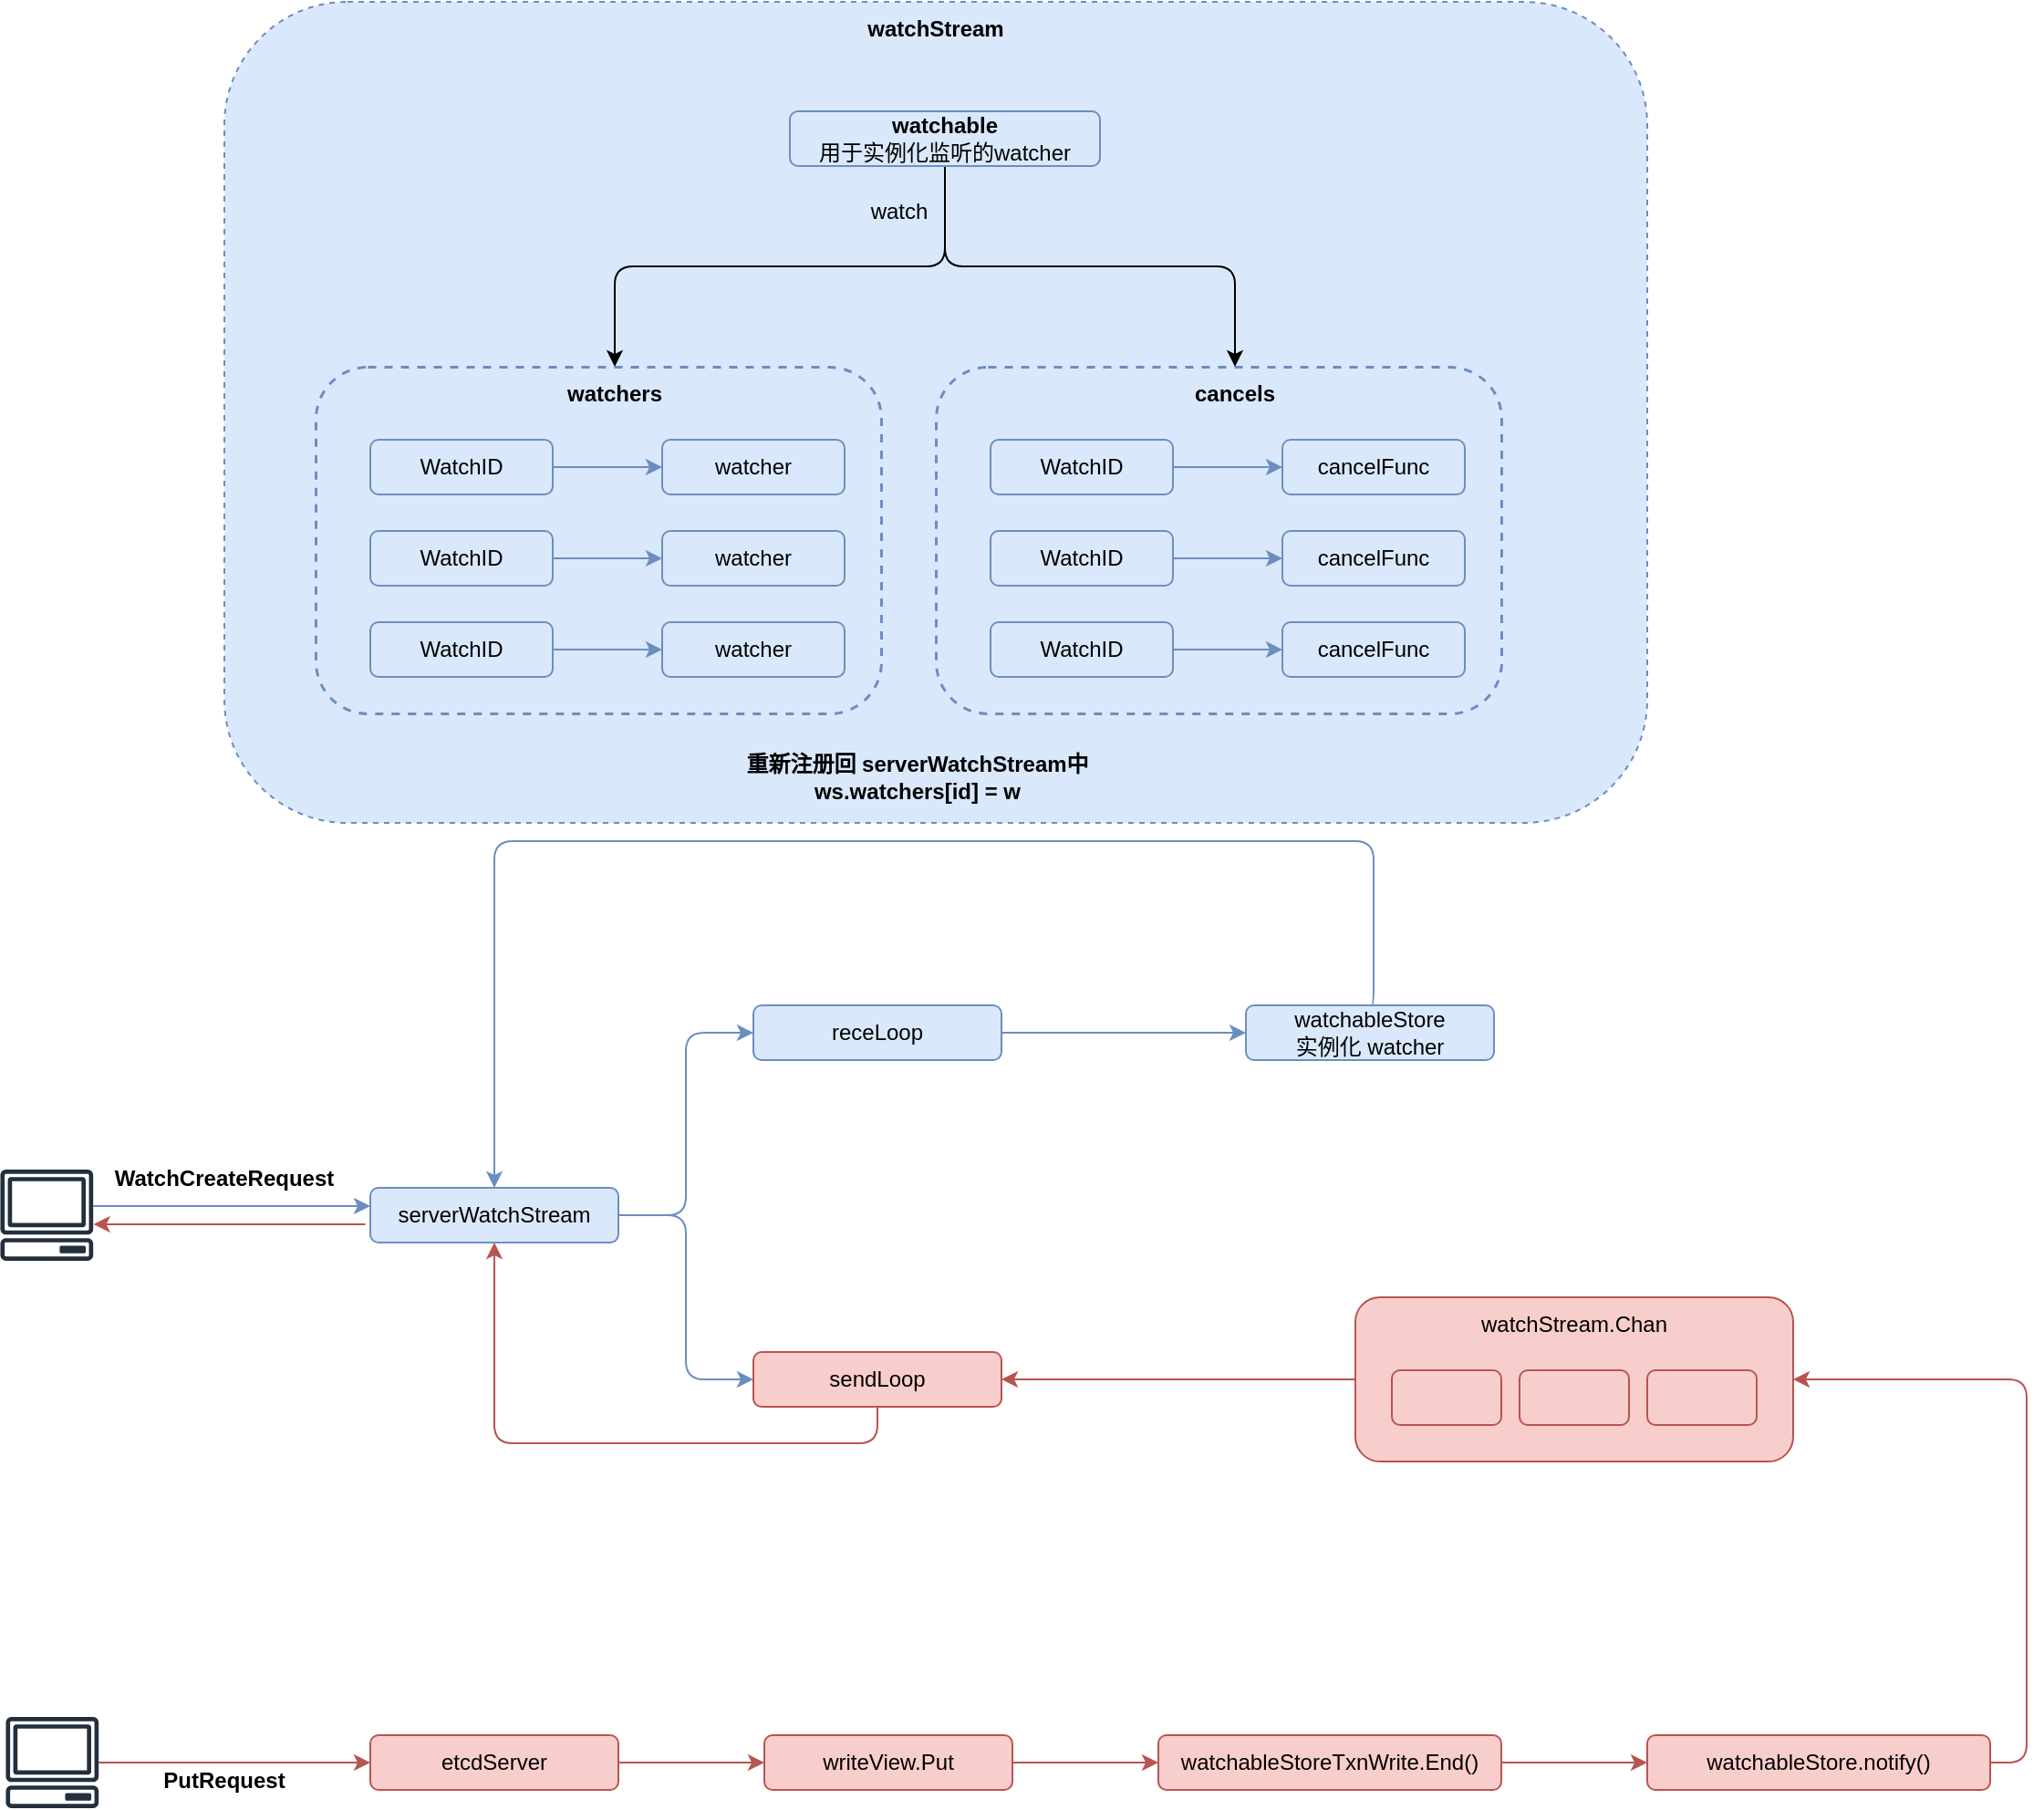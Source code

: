 <mxfile version="21.4.0" type="device" pages="2">
  <diagram name="workflow" id="_x6t2iaFLmaj9Py5WvJI">
    <mxGraphModel dx="2000" dy="2809" grid="1" gridSize="10" guides="1" tooltips="1" connect="1" arrows="1" fold="1" page="1" pageScale="1" pageWidth="827" pageHeight="1169" math="0" shadow="0">
      <root>
        <mxCell id="0" />
        <mxCell id="1" parent="0" />
        <mxCell id="fuDV4h4JpAAMsQMozMbq-1" value="" style="rounded=1;whiteSpace=wrap;html=1;dashed=1;fillColor=#dae8fc;strokeColor=#6c8ebf;" parent="1" vertex="1">
          <mxGeometry x="230" y="-400" width="780" height="450" as="geometry" />
        </mxCell>
        <mxCell id="HGdpsyOhPS8nqS7_SEC9-9" style="edgeStyle=orthogonalEdgeStyle;rounded=1;orthogonalLoop=1;jettySize=auto;html=1;exitX=1;exitY=0.5;exitDx=0;exitDy=0;entryX=0;entryY=0.5;entryDx=0;entryDy=0;fillColor=#dae8fc;strokeColor=#6c8ebf;" parent="1" source="HGdpsyOhPS8nqS7_SEC9-2" target="HGdpsyOhPS8nqS7_SEC9-3" edge="1">
          <mxGeometry relative="1" as="geometry" />
        </mxCell>
        <mxCell id="HGdpsyOhPS8nqS7_SEC9-11" style="edgeStyle=orthogonalEdgeStyle;rounded=1;orthogonalLoop=1;jettySize=auto;html=1;exitX=1;exitY=0.5;exitDx=0;exitDy=0;entryX=0;entryY=0.5;entryDx=0;entryDy=0;fillColor=#dae8fc;strokeColor=#6c8ebf;" parent="1" source="HGdpsyOhPS8nqS7_SEC9-2" target="HGdpsyOhPS8nqS7_SEC9-4" edge="1">
          <mxGeometry relative="1" as="geometry" />
        </mxCell>
        <mxCell id="HGdpsyOhPS8nqS7_SEC9-2" value="serverWatchStream" style="rounded=1;whiteSpace=wrap;html=1;fillColor=#dae8fc;strokeColor=#6c8ebf;" parent="1" vertex="1">
          <mxGeometry x="310" y="250" width="136" height="30" as="geometry" />
        </mxCell>
        <mxCell id="HGdpsyOhPS8nqS7_SEC9-14" value="" style="edgeStyle=orthogonalEdgeStyle;rounded=1;orthogonalLoop=1;jettySize=auto;html=1;fillColor=#dae8fc;strokeColor=#6c8ebf;" parent="1" source="HGdpsyOhPS8nqS7_SEC9-3" target="HGdpsyOhPS8nqS7_SEC9-12" edge="1">
          <mxGeometry relative="1" as="geometry" />
        </mxCell>
        <mxCell id="HGdpsyOhPS8nqS7_SEC9-3" value="receLoop" style="rounded=1;whiteSpace=wrap;html=1;fillColor=#dae8fc;strokeColor=#6c8ebf;" parent="1" vertex="1">
          <mxGeometry x="520" y="150" width="136" height="30" as="geometry" />
        </mxCell>
        <mxCell id="1C_-BHvgO8EUSz2QEUe_-20" style="edgeStyle=orthogonalEdgeStyle;rounded=1;orthogonalLoop=1;jettySize=auto;html=1;exitX=0.5;exitY=1;exitDx=0;exitDy=0;entryX=0.5;entryY=1;entryDx=0;entryDy=0;fillColor=#f8cecc;strokeColor=#b85450;" edge="1" parent="1" source="HGdpsyOhPS8nqS7_SEC9-4" target="HGdpsyOhPS8nqS7_SEC9-2">
          <mxGeometry relative="1" as="geometry" />
        </mxCell>
        <mxCell id="HGdpsyOhPS8nqS7_SEC9-4" value="sendLoop" style="rounded=1;whiteSpace=wrap;html=1;fillColor=#f8cecc;strokeColor=#b85450;" parent="1" vertex="1">
          <mxGeometry x="520" y="340" width="136" height="30" as="geometry" />
        </mxCell>
        <mxCell id="HGdpsyOhPS8nqS7_SEC9-7" value="" style="edgeStyle=orthogonalEdgeStyle;rounded=1;orthogonalLoop=1;jettySize=auto;html=1;fillColor=#dae8fc;strokeColor=#6c8ebf;" parent="1" source="HGdpsyOhPS8nqS7_SEC9-6" target="HGdpsyOhPS8nqS7_SEC9-2" edge="1">
          <mxGeometry relative="1" as="geometry">
            <Array as="points">
              <mxPoint x="220" y="260" />
              <mxPoint x="220" y="260" />
            </Array>
          </mxGeometry>
        </mxCell>
        <mxCell id="HGdpsyOhPS8nqS7_SEC9-6" value="" style="sketch=0;outlineConnect=0;fontColor=#232F3E;gradientColor=none;fillColor=#232F3D;strokeColor=none;dashed=0;verticalLabelPosition=bottom;verticalAlign=top;align=center;html=1;fontSize=12;fontStyle=0;aspect=fixed;pointerEvents=1;shape=mxgraph.aws4.client;rounded=1;" parent="1" vertex="1">
          <mxGeometry x="107" y="240" width="51.31" height="50" as="geometry" />
        </mxCell>
        <mxCell id="HGdpsyOhPS8nqS7_SEC9-8" value="WatchCreateRequest" style="text;html=1;strokeColor=none;fillColor=none;align=center;verticalAlign=middle;whiteSpace=wrap;rounded=0;fontStyle=1" parent="1" vertex="1">
          <mxGeometry x="200" y="230" width="60" height="30" as="geometry" />
        </mxCell>
        <mxCell id="HGdpsyOhPS8nqS7_SEC9-13" style="edgeStyle=orthogonalEdgeStyle;rounded=1;orthogonalLoop=1;jettySize=auto;html=1;exitX=0.5;exitY=0;exitDx=0;exitDy=0;fillColor=#dae8fc;strokeColor=#6c8ebf;" parent="1" source="HGdpsyOhPS8nqS7_SEC9-12" target="HGdpsyOhPS8nqS7_SEC9-2" edge="1">
          <mxGeometry relative="1" as="geometry">
            <Array as="points">
              <mxPoint x="860" y="150" />
              <mxPoint x="860" y="60" />
              <mxPoint x="378" y="60" />
            </Array>
          </mxGeometry>
        </mxCell>
        <mxCell id="HGdpsyOhPS8nqS7_SEC9-12" value="watchableStore&lt;br&gt;实例化 watcher" style="rounded=1;whiteSpace=wrap;html=1;fillColor=#dae8fc;strokeColor=#6c8ebf;" parent="1" vertex="1">
          <mxGeometry x="790" y="150" width="136" height="30" as="geometry" />
        </mxCell>
        <mxCell id="HGdpsyOhPS8nqS7_SEC9-16" value="重新注册回 serverWatchStream中&lt;br&gt;ws.watchers[id] = w" style="text;html=1;strokeColor=none;fillColor=none;align=center;verticalAlign=middle;whiteSpace=wrap;rounded=0;fontStyle=1" parent="1" vertex="1">
          <mxGeometry x="490" y="10" width="240" height="30" as="geometry" />
        </mxCell>
        <mxCell id="fuDV4h4JpAAMsQMozMbq-2" value="" style="rounded=1;whiteSpace=wrap;html=1;dashed=1;strokeWidth=1.5;fillColor=#dae8fc;strokeColor=#6c8ebf;" parent="1" vertex="1">
          <mxGeometry x="280" y="-200" width="310" height="190" as="geometry" />
        </mxCell>
        <mxCell id="fuDV4h4JpAAMsQMozMbq-3" value="watchStream" style="text;html=1;strokeColor=none;fillColor=none;align=center;verticalAlign=middle;whiteSpace=wrap;rounded=1;fontStyle=1" parent="1" vertex="1">
          <mxGeometry x="590" y="-400" width="60" height="30" as="geometry" />
        </mxCell>
        <mxCell id="fuDV4h4JpAAMsQMozMbq-4" style="edgeStyle=orthogonalEdgeStyle;rounded=1;orthogonalLoop=1;jettySize=auto;html=1;exitX=1;exitY=0.5;exitDx=0;exitDy=0;fillColor=#dae8fc;strokeColor=#6c8ebf;" parent="1" source="fuDV4h4JpAAMsQMozMbq-5" target="fuDV4h4JpAAMsQMozMbq-12" edge="1">
          <mxGeometry relative="1" as="geometry" />
        </mxCell>
        <mxCell id="fuDV4h4JpAAMsQMozMbq-5" value="WatchID" style="rounded=1;whiteSpace=wrap;html=1;fillColor=#dae8fc;strokeColor=#6c8ebf;" parent="1" vertex="1">
          <mxGeometry x="310" y="-60" width="100" height="30" as="geometry" />
        </mxCell>
        <mxCell id="fuDV4h4JpAAMsQMozMbq-6" style="edgeStyle=orthogonalEdgeStyle;rounded=1;orthogonalLoop=1;jettySize=auto;html=1;exitX=1;exitY=0.5;exitDx=0;exitDy=0;entryX=0;entryY=0.5;entryDx=0;entryDy=0;fillColor=#dae8fc;strokeColor=#6c8ebf;" parent="1" source="fuDV4h4JpAAMsQMozMbq-7" target="fuDV4h4JpAAMsQMozMbq-11" edge="1">
          <mxGeometry relative="1" as="geometry" />
        </mxCell>
        <mxCell id="fuDV4h4JpAAMsQMozMbq-7" value="WatchID" style="rounded=1;whiteSpace=wrap;html=1;fillColor=#dae8fc;strokeColor=#6c8ebf;" parent="1" vertex="1">
          <mxGeometry x="310" y="-110" width="100" height="30" as="geometry" />
        </mxCell>
        <mxCell id="fuDV4h4JpAAMsQMozMbq-8" style="edgeStyle=orthogonalEdgeStyle;rounded=1;orthogonalLoop=1;jettySize=auto;html=1;exitX=1;exitY=0.5;exitDx=0;exitDy=0;fillColor=#dae8fc;strokeColor=#6c8ebf;" parent="1" source="fuDV4h4JpAAMsQMozMbq-9" target="fuDV4h4JpAAMsQMozMbq-10" edge="1">
          <mxGeometry relative="1" as="geometry" />
        </mxCell>
        <mxCell id="fuDV4h4JpAAMsQMozMbq-9" value="WatchID" style="rounded=1;whiteSpace=wrap;html=1;fillColor=#dae8fc;strokeColor=#6c8ebf;" parent="1" vertex="1">
          <mxGeometry x="310" y="-160" width="100" height="30" as="geometry" />
        </mxCell>
        <mxCell id="fuDV4h4JpAAMsQMozMbq-10" value="watcher" style="rounded=1;whiteSpace=wrap;html=1;fillColor=#dae8fc;strokeColor=#6c8ebf;" parent="1" vertex="1">
          <mxGeometry x="470" y="-160" width="100" height="30" as="geometry" />
        </mxCell>
        <mxCell id="fuDV4h4JpAAMsQMozMbq-11" value="watcher" style="rounded=1;whiteSpace=wrap;html=1;fillColor=#dae8fc;strokeColor=#6c8ebf;" parent="1" vertex="1">
          <mxGeometry x="470" y="-110" width="100" height="30" as="geometry" />
        </mxCell>
        <mxCell id="fuDV4h4JpAAMsQMozMbq-12" value="watcher" style="rounded=1;whiteSpace=wrap;html=1;fillColor=#dae8fc;strokeColor=#6c8ebf;" parent="1" vertex="1">
          <mxGeometry x="470" y="-60" width="100" height="30" as="geometry" />
        </mxCell>
        <mxCell id="fuDV4h4JpAAMsQMozMbq-13" value="watchers" style="text;html=1;align=center;verticalAlign=middle;whiteSpace=wrap;rounded=1;fontStyle=1" parent="1" vertex="1">
          <mxGeometry x="414" y="-200" width="60" height="30" as="geometry" />
        </mxCell>
        <mxCell id="fuDV4h4JpAAMsQMozMbq-14" value="" style="rounded=1;whiteSpace=wrap;html=1;fillColor=#dae8fc;strokeColor=#6c8ebf;dashed=1;strokeWidth=1.5;" parent="1" vertex="1">
          <mxGeometry x="620" y="-200" width="310" height="190" as="geometry" />
        </mxCell>
        <mxCell id="fuDV4h4JpAAMsQMozMbq-15" style="edgeStyle=orthogonalEdgeStyle;rounded=1;orthogonalLoop=1;jettySize=auto;html=1;exitX=1;exitY=0.5;exitDx=0;exitDy=0;fillColor=#dae8fc;strokeColor=#6c8ebf;" parent="1" source="fuDV4h4JpAAMsQMozMbq-16" target="fuDV4h4JpAAMsQMozMbq-23" edge="1">
          <mxGeometry relative="1" as="geometry" />
        </mxCell>
        <mxCell id="fuDV4h4JpAAMsQMozMbq-16" value="WatchID" style="rounded=1;whiteSpace=wrap;html=1;fillColor=#dae8fc;strokeColor=#6c8ebf;" parent="1" vertex="1">
          <mxGeometry x="650" y="-60" width="100" height="30" as="geometry" />
        </mxCell>
        <mxCell id="fuDV4h4JpAAMsQMozMbq-17" style="edgeStyle=orthogonalEdgeStyle;rounded=1;orthogonalLoop=1;jettySize=auto;html=1;exitX=1;exitY=0.5;exitDx=0;exitDy=0;entryX=0;entryY=0.5;entryDx=0;entryDy=0;fillColor=#dae8fc;strokeColor=#6c8ebf;" parent="1" source="fuDV4h4JpAAMsQMozMbq-18" target="fuDV4h4JpAAMsQMozMbq-22" edge="1">
          <mxGeometry relative="1" as="geometry" />
        </mxCell>
        <mxCell id="fuDV4h4JpAAMsQMozMbq-18" value="WatchID" style="rounded=1;whiteSpace=wrap;html=1;fillColor=#dae8fc;strokeColor=#6c8ebf;" parent="1" vertex="1">
          <mxGeometry x="650" y="-110" width="100" height="30" as="geometry" />
        </mxCell>
        <mxCell id="fuDV4h4JpAAMsQMozMbq-19" style="edgeStyle=orthogonalEdgeStyle;rounded=1;orthogonalLoop=1;jettySize=auto;html=1;exitX=1;exitY=0.5;exitDx=0;exitDy=0;fillColor=#dae8fc;strokeColor=#6c8ebf;" parent="1" source="fuDV4h4JpAAMsQMozMbq-20" target="fuDV4h4JpAAMsQMozMbq-21" edge="1">
          <mxGeometry relative="1" as="geometry" />
        </mxCell>
        <mxCell id="fuDV4h4JpAAMsQMozMbq-20" value="WatchID" style="rounded=1;whiteSpace=wrap;html=1;fillColor=#dae8fc;strokeColor=#6c8ebf;" parent="1" vertex="1">
          <mxGeometry x="650" y="-160" width="100" height="30" as="geometry" />
        </mxCell>
        <mxCell id="fuDV4h4JpAAMsQMozMbq-21" value="cancelFunc" style="rounded=1;whiteSpace=wrap;html=1;fillColor=#dae8fc;strokeColor=#6c8ebf;" parent="1" vertex="1">
          <mxGeometry x="810" y="-160" width="100" height="30" as="geometry" />
        </mxCell>
        <mxCell id="fuDV4h4JpAAMsQMozMbq-22" value="cancelFunc" style="rounded=1;whiteSpace=wrap;html=1;fillColor=#dae8fc;strokeColor=#6c8ebf;" parent="1" vertex="1">
          <mxGeometry x="810" y="-110" width="100" height="30" as="geometry" />
        </mxCell>
        <mxCell id="fuDV4h4JpAAMsQMozMbq-23" value="cancelFunc" style="rounded=1;whiteSpace=wrap;html=1;fillColor=#dae8fc;strokeColor=#6c8ebf;" parent="1" vertex="1">
          <mxGeometry x="810" y="-60" width="100" height="30" as="geometry" />
        </mxCell>
        <mxCell id="fuDV4h4JpAAMsQMozMbq-24" value="cancels" style="text;html=1;align=center;verticalAlign=middle;whiteSpace=wrap;rounded=1;fontStyle=1" parent="1" vertex="1">
          <mxGeometry x="754" y="-200" width="60" height="30" as="geometry" />
        </mxCell>
        <mxCell id="fuDV4h4JpAAMsQMozMbq-25" value="" style="edgeStyle=orthogonalEdgeStyle;rounded=1;orthogonalLoop=1;jettySize=auto;html=1;exitX=0.5;exitY=1;exitDx=0;exitDy=0;" parent="1" source="fuDV4h4JpAAMsQMozMbq-27" target="fuDV4h4JpAAMsQMozMbq-13" edge="1">
          <mxGeometry relative="1" as="geometry" />
        </mxCell>
        <mxCell id="fuDV4h4JpAAMsQMozMbq-26" style="edgeStyle=orthogonalEdgeStyle;rounded=1;orthogonalLoop=1;jettySize=auto;html=1;exitX=0.5;exitY=1;exitDx=0;exitDy=0;entryX=0.5;entryY=0;entryDx=0;entryDy=0;" parent="1" source="fuDV4h4JpAAMsQMozMbq-27" target="fuDV4h4JpAAMsQMozMbq-24" edge="1">
          <mxGeometry relative="1" as="geometry" />
        </mxCell>
        <mxCell id="fuDV4h4JpAAMsQMozMbq-27" value="&lt;b&gt;watchable&lt;/b&gt;&lt;br&gt;用于实例化监听的watcher" style="rounded=1;whiteSpace=wrap;html=1;fillColor=#dae8fc;strokeColor=#6c8ebf;" parent="1" vertex="1">
          <mxGeometry x="540" y="-340" width="170" height="30" as="geometry" />
        </mxCell>
        <mxCell id="fuDV4h4JpAAMsQMozMbq-28" value="watch" style="text;html=1;strokeColor=none;fillColor=none;align=center;verticalAlign=middle;whiteSpace=wrap;rounded=0;" parent="1" vertex="1">
          <mxGeometry x="570" y="-300" width="60" height="30" as="geometry" />
        </mxCell>
        <mxCell id="1C_-BHvgO8EUSz2QEUe_-1" value="" style="edgeStyle=orthogonalEdgeStyle;rounded=1;orthogonalLoop=1;jettySize=auto;html=1;fillColor=#f8cecc;strokeColor=#b85450;" edge="1" source="1C_-BHvgO8EUSz2QEUe_-2" parent="1">
          <mxGeometry relative="1" as="geometry">
            <mxPoint x="310" y="565" as="targetPoint" />
          </mxGeometry>
        </mxCell>
        <mxCell id="1C_-BHvgO8EUSz2QEUe_-2" value="" style="sketch=0;outlineConnect=0;fontColor=#232F3E;gradientColor=none;fillColor=#232F3D;strokeColor=none;dashed=0;verticalLabelPosition=bottom;verticalAlign=top;align=center;html=1;fontSize=12;fontStyle=0;aspect=fixed;pointerEvents=1;shape=mxgraph.aws4.client;rounded=1;" vertex="1" parent="1">
          <mxGeometry x="110" y="540" width="51.31" height="50" as="geometry" />
        </mxCell>
        <mxCell id="1C_-BHvgO8EUSz2QEUe_-3" value="PutRequest" style="text;html=1;strokeColor=none;fillColor=none;align=center;verticalAlign=middle;whiteSpace=wrap;rounded=0;fontStyle=1" vertex="1" parent="1">
          <mxGeometry x="200" y="560" width="60" height="30" as="geometry" />
        </mxCell>
        <mxCell id="1C_-BHvgO8EUSz2QEUe_-6" value="" style="edgeStyle=orthogonalEdgeStyle;rounded=1;orthogonalLoop=1;jettySize=auto;html=1;fillColor=#f8cecc;strokeColor=#b85450;" edge="1" parent="1" source="1C_-BHvgO8EUSz2QEUe_-4" target="1C_-BHvgO8EUSz2QEUe_-5">
          <mxGeometry relative="1" as="geometry" />
        </mxCell>
        <mxCell id="1C_-BHvgO8EUSz2QEUe_-4" value="etcdServer" style="rounded=1;whiteSpace=wrap;html=1;fillColor=#f8cecc;strokeColor=#b85450;" vertex="1" parent="1">
          <mxGeometry x="310" y="550" width="136" height="30" as="geometry" />
        </mxCell>
        <mxCell id="1C_-BHvgO8EUSz2QEUe_-8" value="" style="edgeStyle=orthogonalEdgeStyle;rounded=1;orthogonalLoop=1;jettySize=auto;html=1;fillColor=#f8cecc;strokeColor=#b85450;" edge="1" parent="1" source="1C_-BHvgO8EUSz2QEUe_-5" target="1C_-BHvgO8EUSz2QEUe_-7">
          <mxGeometry relative="1" as="geometry" />
        </mxCell>
        <mxCell id="1C_-BHvgO8EUSz2QEUe_-5" value="writeView.Put" style="rounded=1;whiteSpace=wrap;html=1;fillColor=#f8cecc;strokeColor=#b85450;" vertex="1" parent="1">
          <mxGeometry x="526" y="550" width="136" height="30" as="geometry" />
        </mxCell>
        <mxCell id="1C_-BHvgO8EUSz2QEUe_-10" value="" style="edgeStyle=orthogonalEdgeStyle;rounded=1;orthogonalLoop=1;jettySize=auto;html=1;fillColor=#f8cecc;strokeColor=#b85450;" edge="1" parent="1" source="1C_-BHvgO8EUSz2QEUe_-7" target="1C_-BHvgO8EUSz2QEUe_-9">
          <mxGeometry relative="1" as="geometry" />
        </mxCell>
        <mxCell id="1C_-BHvgO8EUSz2QEUe_-7" value="watchableStoreTxnWrite.End()" style="rounded=1;whiteSpace=wrap;html=1;fillColor=#f8cecc;strokeColor=#b85450;" vertex="1" parent="1">
          <mxGeometry x="742" y="550" width="188" height="30" as="geometry" />
        </mxCell>
        <mxCell id="1C_-BHvgO8EUSz2QEUe_-15" style="edgeStyle=orthogonalEdgeStyle;rounded=1;orthogonalLoop=1;jettySize=auto;html=1;exitX=1;exitY=0.5;exitDx=0;exitDy=0;entryX=1;entryY=0.5;entryDx=0;entryDy=0;fillColor=#f8cecc;strokeColor=#b85450;" edge="1" parent="1" source="1C_-BHvgO8EUSz2QEUe_-9" target="1C_-BHvgO8EUSz2QEUe_-11">
          <mxGeometry relative="1" as="geometry" />
        </mxCell>
        <mxCell id="1C_-BHvgO8EUSz2QEUe_-9" value="watchableStore.notify()" style="rounded=1;whiteSpace=wrap;html=1;fillColor=#f8cecc;strokeColor=#b85450;" vertex="1" parent="1">
          <mxGeometry x="1010" y="550" width="188" height="30" as="geometry" />
        </mxCell>
        <mxCell id="1C_-BHvgO8EUSz2QEUe_-19" style="edgeStyle=orthogonalEdgeStyle;rounded=1;orthogonalLoop=1;jettySize=auto;html=1;exitX=0;exitY=0.5;exitDx=0;exitDy=0;entryX=1;entryY=0.5;entryDx=0;entryDy=0;fillColor=#f8cecc;strokeColor=#b85450;" edge="1" parent="1" source="1C_-BHvgO8EUSz2QEUe_-11" target="HGdpsyOhPS8nqS7_SEC9-4">
          <mxGeometry relative="1" as="geometry" />
        </mxCell>
        <mxCell id="1C_-BHvgO8EUSz2QEUe_-11" value="" style="rounded=1;whiteSpace=wrap;html=1;fillColor=#f8cecc;strokeColor=#b85450;" vertex="1" parent="1">
          <mxGeometry x="850" y="310" width="240" height="90" as="geometry" />
        </mxCell>
        <mxCell id="1C_-BHvgO8EUSz2QEUe_-13" value="" style="rounded=1;whiteSpace=wrap;html=1;fillColor=#f8cecc;strokeColor=#b85450;" vertex="1" parent="1">
          <mxGeometry x="870" y="350" width="60" height="30" as="geometry" />
        </mxCell>
        <mxCell id="1C_-BHvgO8EUSz2QEUe_-16" value="watchStream.Chan" style="text;html=1;align=center;verticalAlign=middle;whiteSpace=wrap;rounded=0;" vertex="1" parent="1">
          <mxGeometry x="940" y="310" width="60" height="30" as="geometry" />
        </mxCell>
        <mxCell id="1C_-BHvgO8EUSz2QEUe_-17" value="" style="rounded=1;whiteSpace=wrap;html=1;fillColor=#f8cecc;strokeColor=#b85450;" vertex="1" parent="1">
          <mxGeometry x="940" y="350" width="60" height="30" as="geometry" />
        </mxCell>
        <mxCell id="1C_-BHvgO8EUSz2QEUe_-18" value="" style="rounded=1;whiteSpace=wrap;html=1;fillColor=#f8cecc;strokeColor=#b85450;" vertex="1" parent="1">
          <mxGeometry x="1010" y="350" width="60" height="30" as="geometry" />
        </mxCell>
        <mxCell id="1C_-BHvgO8EUSz2QEUe_-21" value="" style="edgeStyle=orthogonalEdgeStyle;rounded=1;orthogonalLoop=1;jettySize=auto;html=1;fillColor=#f8cecc;strokeColor=#b85450;" edge="1" parent="1">
          <mxGeometry relative="1" as="geometry">
            <mxPoint x="307.31" y="270" as="sourcePoint" />
            <mxPoint x="158.31" y="270" as="targetPoint" />
          </mxGeometry>
        </mxCell>
      </root>
    </mxGraphModel>
  </diagram>
  <diagram id="pir0-uMikblLaSNT0YXe" name="exception">
    <mxGraphModel dx="2389" dy="917" grid="1" gridSize="10" guides="1" tooltips="1" connect="1" arrows="1" fold="1" page="1" pageScale="1" pageWidth="827" pageHeight="1169" math="0" shadow="0">
      <root>
        <mxCell id="0" />
        <mxCell id="1" parent="0" />
        <mxCell id="CMlcDSQtDkBwbCj5Wr7J-34" style="edgeStyle=orthogonalEdgeStyle;rounded=1;orthogonalLoop=1;jettySize=auto;html=1;exitX=1;exitY=0.5;exitDx=0;exitDy=0;entryX=0;entryY=0.5;entryDx=0;entryDy=0;" edge="1" parent="1" source="CMlcDSQtDkBwbCj5Wr7J-1" target="CMlcDSQtDkBwbCj5Wr7J-32">
          <mxGeometry relative="1" as="geometry" />
        </mxCell>
        <mxCell id="CMlcDSQtDkBwbCj5Wr7J-1" value="" style="rounded=1;whiteSpace=wrap;html=1;fillColor=#fff2cc;strokeColor=#d6b656;" vertex="1" parent="1">
          <mxGeometry x="-130" y="550" width="370" height="70" as="geometry" />
        </mxCell>
        <mxCell id="CMlcDSQtDkBwbCj5Wr7J-2" value="&lt;b&gt;unsynced chan&lt;/b&gt;" style="text;html=1;align=center;verticalAlign=middle;whiteSpace=wrap;rounded=1;" vertex="1" parent="1">
          <mxGeometry x="8" y="550" width="100" height="30" as="geometry" />
        </mxCell>
        <mxCell id="CMlcDSQtDkBwbCj5Wr7J-3" value="" style="rounded=1;whiteSpace=wrap;html=1;fillColor=#fff2cc;strokeColor=#d6b656;" vertex="1" parent="1">
          <mxGeometry x="-110" y="580" width="40" height="20" as="geometry" />
        </mxCell>
        <mxCell id="CMlcDSQtDkBwbCj5Wr7J-4" value="" style="rounded=1;whiteSpace=wrap;html=1;fillColor=#fff2cc;strokeColor=#d6b656;" vertex="1" parent="1">
          <mxGeometry x="-37" y="580" width="40" height="20" as="geometry" />
        </mxCell>
        <mxCell id="CMlcDSQtDkBwbCj5Wr7J-5" value="" style="rounded=1;whiteSpace=wrap;html=1;fillColor=#fff2cc;strokeColor=#d6b656;" vertex="1" parent="1">
          <mxGeometry x="35" y="580" width="40" height="20" as="geometry" />
        </mxCell>
        <mxCell id="CMlcDSQtDkBwbCj5Wr7J-6" value="" style="rounded=1;whiteSpace=wrap;html=1;fillColor=#fff2cc;strokeColor=#d6b656;" vertex="1" parent="1">
          <mxGeometry x="108" y="580" width="40" height="20" as="geometry" />
        </mxCell>
        <mxCell id="CMlcDSQtDkBwbCj5Wr7J-7" value="" style="rounded=1;whiteSpace=wrap;html=1;fillColor=#fff2cc;strokeColor=#d6b656;" vertex="1" parent="1">
          <mxGeometry x="180" y="580" width="40" height="20" as="geometry" />
        </mxCell>
        <mxCell id="CMlcDSQtDkBwbCj5Wr7J-25" style="edgeStyle=orthogonalEdgeStyle;rounded=1;orthogonalLoop=1;jettySize=auto;html=1;exitX=1;exitY=0.5;exitDx=0;exitDy=0;entryX=0;entryY=0.5;entryDx=0;entryDy=0;" edge="1" parent="1" source="CMlcDSQtDkBwbCj5Wr7J-8" target="CMlcDSQtDkBwbCj5Wr7J-16">
          <mxGeometry relative="1" as="geometry" />
        </mxCell>
        <mxCell id="CMlcDSQtDkBwbCj5Wr7J-26" value="synced队列满了" style="edgeLabel;html=1;align=center;verticalAlign=middle;resizable=0;points=[];" vertex="1" connectable="0" parent="CMlcDSQtDkBwbCj5Wr7J-25">
          <mxGeometry x="-0.298" y="1" relative="1" as="geometry">
            <mxPoint x="14" y="-14" as="offset" />
          </mxGeometry>
        </mxCell>
        <mxCell id="CMlcDSQtDkBwbCj5Wr7J-27" value="同步完成" style="edgeLabel;html=1;align=center;verticalAlign=middle;resizable=0;points=[];" vertex="1" connectable="0" parent="CMlcDSQtDkBwbCj5Wr7J-25">
          <mxGeometry x="-0.298" y="1" relative="1" as="geometry">
            <mxPoint x="-486" y="-14" as="offset" />
          </mxGeometry>
        </mxCell>
        <mxCell id="CMlcDSQtDkBwbCj5Wr7J-8" value="" style="rounded=1;whiteSpace=wrap;html=1;fillColor=#d5e8d4;strokeColor=#82b366;" vertex="1" parent="1">
          <mxGeometry x="590" y="550" width="370" height="70" as="geometry" />
        </mxCell>
        <mxCell id="CMlcDSQtDkBwbCj5Wr7J-9" value="&lt;b style=&quot;border-color: var(--border-color);&quot;&gt;synced chan&lt;/b&gt;" style="text;html=1;align=center;verticalAlign=middle;whiteSpace=wrap;rounded=1;" vertex="1" parent="1">
          <mxGeometry x="728" y="550" width="100" height="30" as="geometry" />
        </mxCell>
        <mxCell id="CMlcDSQtDkBwbCj5Wr7J-10" value="" style="rounded=1;whiteSpace=wrap;html=1;fillColor=#d5e8d4;strokeColor=#82b366;" vertex="1" parent="1">
          <mxGeometry x="610" y="580" width="40" height="20" as="geometry" />
        </mxCell>
        <mxCell id="CMlcDSQtDkBwbCj5Wr7J-11" value="" style="rounded=1;whiteSpace=wrap;html=1;fillColor=#d5e8d4;strokeColor=#82b366;" vertex="1" parent="1">
          <mxGeometry x="683" y="580" width="40" height="20" as="geometry" />
        </mxCell>
        <mxCell id="CMlcDSQtDkBwbCj5Wr7J-12" value="" style="rounded=1;whiteSpace=wrap;html=1;fillColor=#d5e8d4;strokeColor=#82b366;" vertex="1" parent="1">
          <mxGeometry x="755" y="580" width="40" height="20" as="geometry" />
        </mxCell>
        <mxCell id="CMlcDSQtDkBwbCj5Wr7J-13" value="" style="rounded=1;whiteSpace=wrap;html=1;fillColor=#d5e8d4;strokeColor=#82b366;" vertex="1" parent="1">
          <mxGeometry x="828" y="580" width="40" height="20" as="geometry" />
        </mxCell>
        <mxCell id="CMlcDSQtDkBwbCj5Wr7J-14" value="" style="rounded=1;whiteSpace=wrap;html=1;fillColor=#d5e8d4;strokeColor=#82b366;" vertex="1" parent="1">
          <mxGeometry x="900" y="580" width="40" height="20" as="geometry" />
        </mxCell>
        <mxCell id="CMlcDSQtDkBwbCj5Wr7J-16" value="" style="rounded=1;whiteSpace=wrap;html=1;fillColor=#f8cecc;strokeColor=#b85450;" vertex="1" parent="1">
          <mxGeometry x="1120" y="550" width="370" height="70" as="geometry" />
        </mxCell>
        <mxCell id="CMlcDSQtDkBwbCj5Wr7J-35" style="edgeStyle=orthogonalEdgeStyle;rounded=1;orthogonalLoop=1;jettySize=auto;html=1;exitX=0.5;exitY=0;exitDx=0;exitDy=0;entryX=1;entryY=0.5;entryDx=0;entryDy=0;" edge="1" parent="1" source="CMlcDSQtDkBwbCj5Wr7J-17" target="CMlcDSQtDkBwbCj5Wr7J-30">
          <mxGeometry relative="1" as="geometry" />
        </mxCell>
        <mxCell id="CMlcDSQtDkBwbCj5Wr7J-17" value="&lt;b&gt;victims slice&lt;/b&gt;" style="text;html=1;align=center;verticalAlign=middle;whiteSpace=wrap;rounded=1;" vertex="1" parent="1">
          <mxGeometry x="1258" y="550" width="100" height="30" as="geometry" />
        </mxCell>
        <mxCell id="CMlcDSQtDkBwbCj5Wr7J-18" value="" style="rounded=1;whiteSpace=wrap;html=1;fillColor=#f8cecc;strokeColor=#b85450;" vertex="1" parent="1">
          <mxGeometry x="1140" y="580" width="40" height="20" as="geometry" />
        </mxCell>
        <mxCell id="CMlcDSQtDkBwbCj5Wr7J-19" value="" style="rounded=1;whiteSpace=wrap;html=1;fillColor=#f8cecc;strokeColor=#b85450;" vertex="1" parent="1">
          <mxGeometry x="1213" y="580" width="40" height="20" as="geometry" />
        </mxCell>
        <mxCell id="CMlcDSQtDkBwbCj5Wr7J-20" value="" style="rounded=1;whiteSpace=wrap;html=1;fillColor=#f8cecc;strokeColor=#b85450;" vertex="1" parent="1">
          <mxGeometry x="1285" y="580" width="40" height="20" as="geometry" />
        </mxCell>
        <mxCell id="CMlcDSQtDkBwbCj5Wr7J-21" value="" style="rounded=1;whiteSpace=wrap;html=1;fillColor=#f8cecc;strokeColor=#b85450;" vertex="1" parent="1">
          <mxGeometry x="1358" y="580" width="40" height="20" as="geometry" />
        </mxCell>
        <mxCell id="CMlcDSQtDkBwbCj5Wr7J-22" value="" style="rounded=1;whiteSpace=wrap;html=1;fillColor=#f8cecc;strokeColor=#b85450;" vertex="1" parent="1">
          <mxGeometry x="1430" y="580" width="40" height="20" as="geometry" />
        </mxCell>
        <mxCell id="CMlcDSQtDkBwbCj5Wr7J-36" style="edgeStyle=orthogonalEdgeStyle;rounded=1;orthogonalLoop=1;jettySize=auto;html=1;exitX=0;exitY=0.5;exitDx=0;exitDy=0;" edge="1" parent="1" source="CMlcDSQtDkBwbCj5Wr7J-30" target="CMlcDSQtDkBwbCj5Wr7J-2">
          <mxGeometry relative="1" as="geometry" />
        </mxCell>
        <mxCell id="CMlcDSQtDkBwbCj5Wr7J-30" value="syncVictimsLoop&amp;nbsp;" style="rounded=1;whiteSpace=wrap;html=1;fillColor=#f5f5f5;fontColor=#333333;strokeColor=#666666;" vertex="1" parent="1">
          <mxGeometry x="700" y="340" width="120" height="60" as="geometry" />
        </mxCell>
        <mxCell id="CMlcDSQtDkBwbCj5Wr7J-33" style="edgeStyle=orthogonalEdgeStyle;rounded=1;orthogonalLoop=1;jettySize=auto;html=1;exitX=1;exitY=0.5;exitDx=0;exitDy=0;entryX=0;entryY=0.5;entryDx=0;entryDy=0;" edge="1" parent="1" source="CMlcDSQtDkBwbCj5Wr7J-32" target="CMlcDSQtDkBwbCj5Wr7J-8">
          <mxGeometry relative="1" as="geometry" />
        </mxCell>
        <mxCell id="CMlcDSQtDkBwbCj5Wr7J-32" value="syncWatchersLoop&amp;nbsp;" style="rounded=1;whiteSpace=wrap;html=1;fillColor=#f5f5f5;fontColor=#333333;strokeColor=#666666;" vertex="1" parent="1">
          <mxGeometry x="360" y="555" width="120" height="60" as="geometry" />
        </mxCell>
      </root>
    </mxGraphModel>
  </diagram>
</mxfile>
